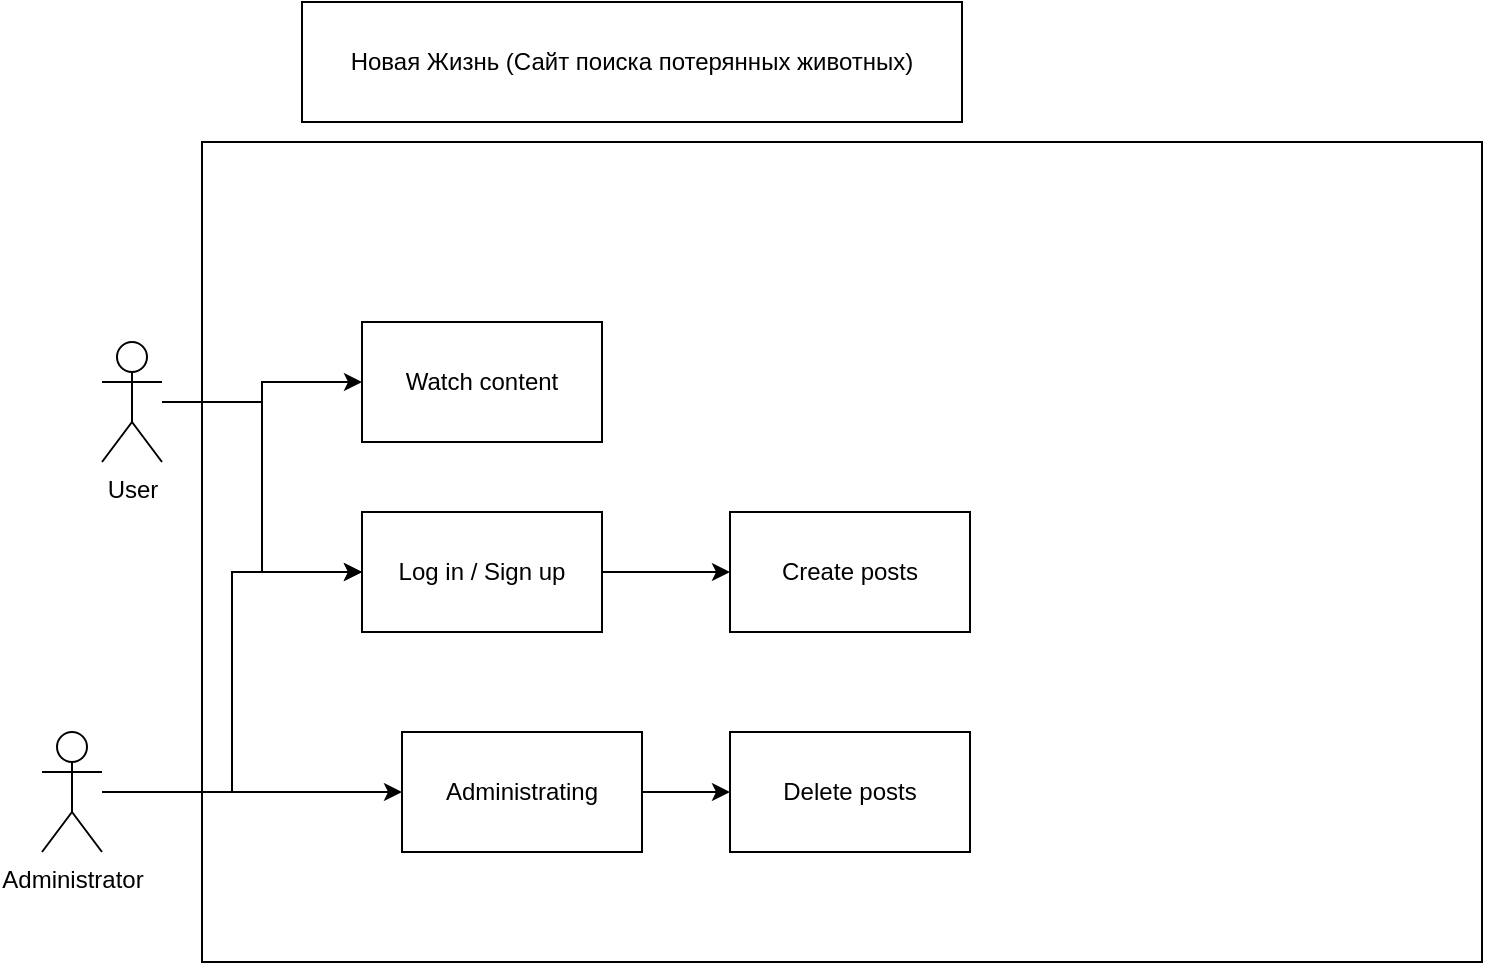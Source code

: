 <mxfile version="23.1.8" type="github">
  <diagram name="Страница — 1" id="03B-_4rZ0Qi_AMEKHfT0">
    <mxGraphModel dx="1386" dy="791" grid="1" gridSize="10" guides="1" tooltips="1" connect="1" arrows="1" fold="1" page="1" pageScale="1" pageWidth="827" pageHeight="1169" math="0" shadow="0">
      <root>
        <mxCell id="0" />
        <mxCell id="1" parent="0" />
        <mxCell id="IsB0YOlrs-8yeH-mguFg-6" style="edgeStyle=orthogonalEdgeStyle;rounded=0;orthogonalLoop=1;jettySize=auto;html=1;" edge="1" parent="1" source="IsB0YOlrs-8yeH-mguFg-1" target="IsB0YOlrs-8yeH-mguFg-5">
          <mxGeometry relative="1" as="geometry" />
        </mxCell>
        <mxCell id="IsB0YOlrs-8yeH-mguFg-10" style="edgeStyle=orthogonalEdgeStyle;rounded=0;orthogonalLoop=1;jettySize=auto;html=1;entryX=0;entryY=0.5;entryDx=0;entryDy=0;" edge="1" parent="1" source="IsB0YOlrs-8yeH-mguFg-1" target="IsB0YOlrs-8yeH-mguFg-7">
          <mxGeometry relative="1" as="geometry" />
        </mxCell>
        <mxCell id="IsB0YOlrs-8yeH-mguFg-1" value="Administrator" style="shape=umlActor;verticalLabelPosition=bottom;verticalAlign=top;html=1;outlineConnect=0;" vertex="1" parent="1">
          <mxGeometry x="70" y="525" width="30" height="60" as="geometry" />
        </mxCell>
        <mxCell id="IsB0YOlrs-8yeH-mguFg-11" style="edgeStyle=orthogonalEdgeStyle;rounded=0;orthogonalLoop=1;jettySize=auto;html=1;entryX=0;entryY=0.5;entryDx=0;entryDy=0;" edge="1" parent="1" source="IsB0YOlrs-8yeH-mguFg-2" target="IsB0YOlrs-8yeH-mguFg-7">
          <mxGeometry relative="1" as="geometry" />
        </mxCell>
        <mxCell id="IsB0YOlrs-8yeH-mguFg-13" style="edgeStyle=orthogonalEdgeStyle;rounded=0;orthogonalLoop=1;jettySize=auto;html=1;" edge="1" parent="1" source="IsB0YOlrs-8yeH-mguFg-2" target="IsB0YOlrs-8yeH-mguFg-12">
          <mxGeometry relative="1" as="geometry" />
        </mxCell>
        <mxCell id="IsB0YOlrs-8yeH-mguFg-2" value="User" style="shape=umlActor;verticalLabelPosition=bottom;verticalAlign=top;html=1;outlineConnect=0;" vertex="1" parent="1">
          <mxGeometry x="100" y="330" width="30" height="60" as="geometry" />
        </mxCell>
        <mxCell id="IsB0YOlrs-8yeH-mguFg-4" value="" style="rounded=0;whiteSpace=wrap;html=1;fillColor=none;" vertex="1" parent="1">
          <mxGeometry x="150" y="230" width="640" height="410" as="geometry" />
        </mxCell>
        <mxCell id="IsB0YOlrs-8yeH-mguFg-17" style="edgeStyle=orthogonalEdgeStyle;rounded=0;orthogonalLoop=1;jettySize=auto;html=1;" edge="1" parent="1" source="IsB0YOlrs-8yeH-mguFg-5" target="IsB0YOlrs-8yeH-mguFg-16">
          <mxGeometry relative="1" as="geometry" />
        </mxCell>
        <mxCell id="IsB0YOlrs-8yeH-mguFg-5" value="Administrating" style="rounded=0;whiteSpace=wrap;html=1;fillColor=none;" vertex="1" parent="1">
          <mxGeometry x="250" y="525" width="120" height="60" as="geometry" />
        </mxCell>
        <mxCell id="IsB0YOlrs-8yeH-mguFg-15" style="edgeStyle=orthogonalEdgeStyle;rounded=0;orthogonalLoop=1;jettySize=auto;html=1;" edge="1" parent="1" source="IsB0YOlrs-8yeH-mguFg-7" target="IsB0YOlrs-8yeH-mguFg-14">
          <mxGeometry relative="1" as="geometry" />
        </mxCell>
        <mxCell id="IsB0YOlrs-8yeH-mguFg-7" value="Log in / Sign up" style="rounded=0;whiteSpace=wrap;html=1;" vertex="1" parent="1">
          <mxGeometry x="230" y="415" width="120" height="60" as="geometry" />
        </mxCell>
        <mxCell id="IsB0YOlrs-8yeH-mguFg-12" value="Watch content" style="rounded=0;whiteSpace=wrap;html=1;" vertex="1" parent="1">
          <mxGeometry x="230" y="320" width="120" height="60" as="geometry" />
        </mxCell>
        <mxCell id="IsB0YOlrs-8yeH-mguFg-14" value="Create posts" style="rounded=0;whiteSpace=wrap;html=1;" vertex="1" parent="1">
          <mxGeometry x="414" y="415" width="120" height="60" as="geometry" />
        </mxCell>
        <mxCell id="IsB0YOlrs-8yeH-mguFg-16" value="Delete posts" style="rounded=0;whiteSpace=wrap;html=1;" vertex="1" parent="1">
          <mxGeometry x="414" y="525" width="120" height="60" as="geometry" />
        </mxCell>
        <mxCell id="IsB0YOlrs-8yeH-mguFg-18" value="Новая Жизнь (Сайт поиска потерянных животных)" style="rounded=0;whiteSpace=wrap;html=1;fillColor=none;" vertex="1" parent="1">
          <mxGeometry x="200" y="160" width="330" height="60" as="geometry" />
        </mxCell>
      </root>
    </mxGraphModel>
  </diagram>
</mxfile>
